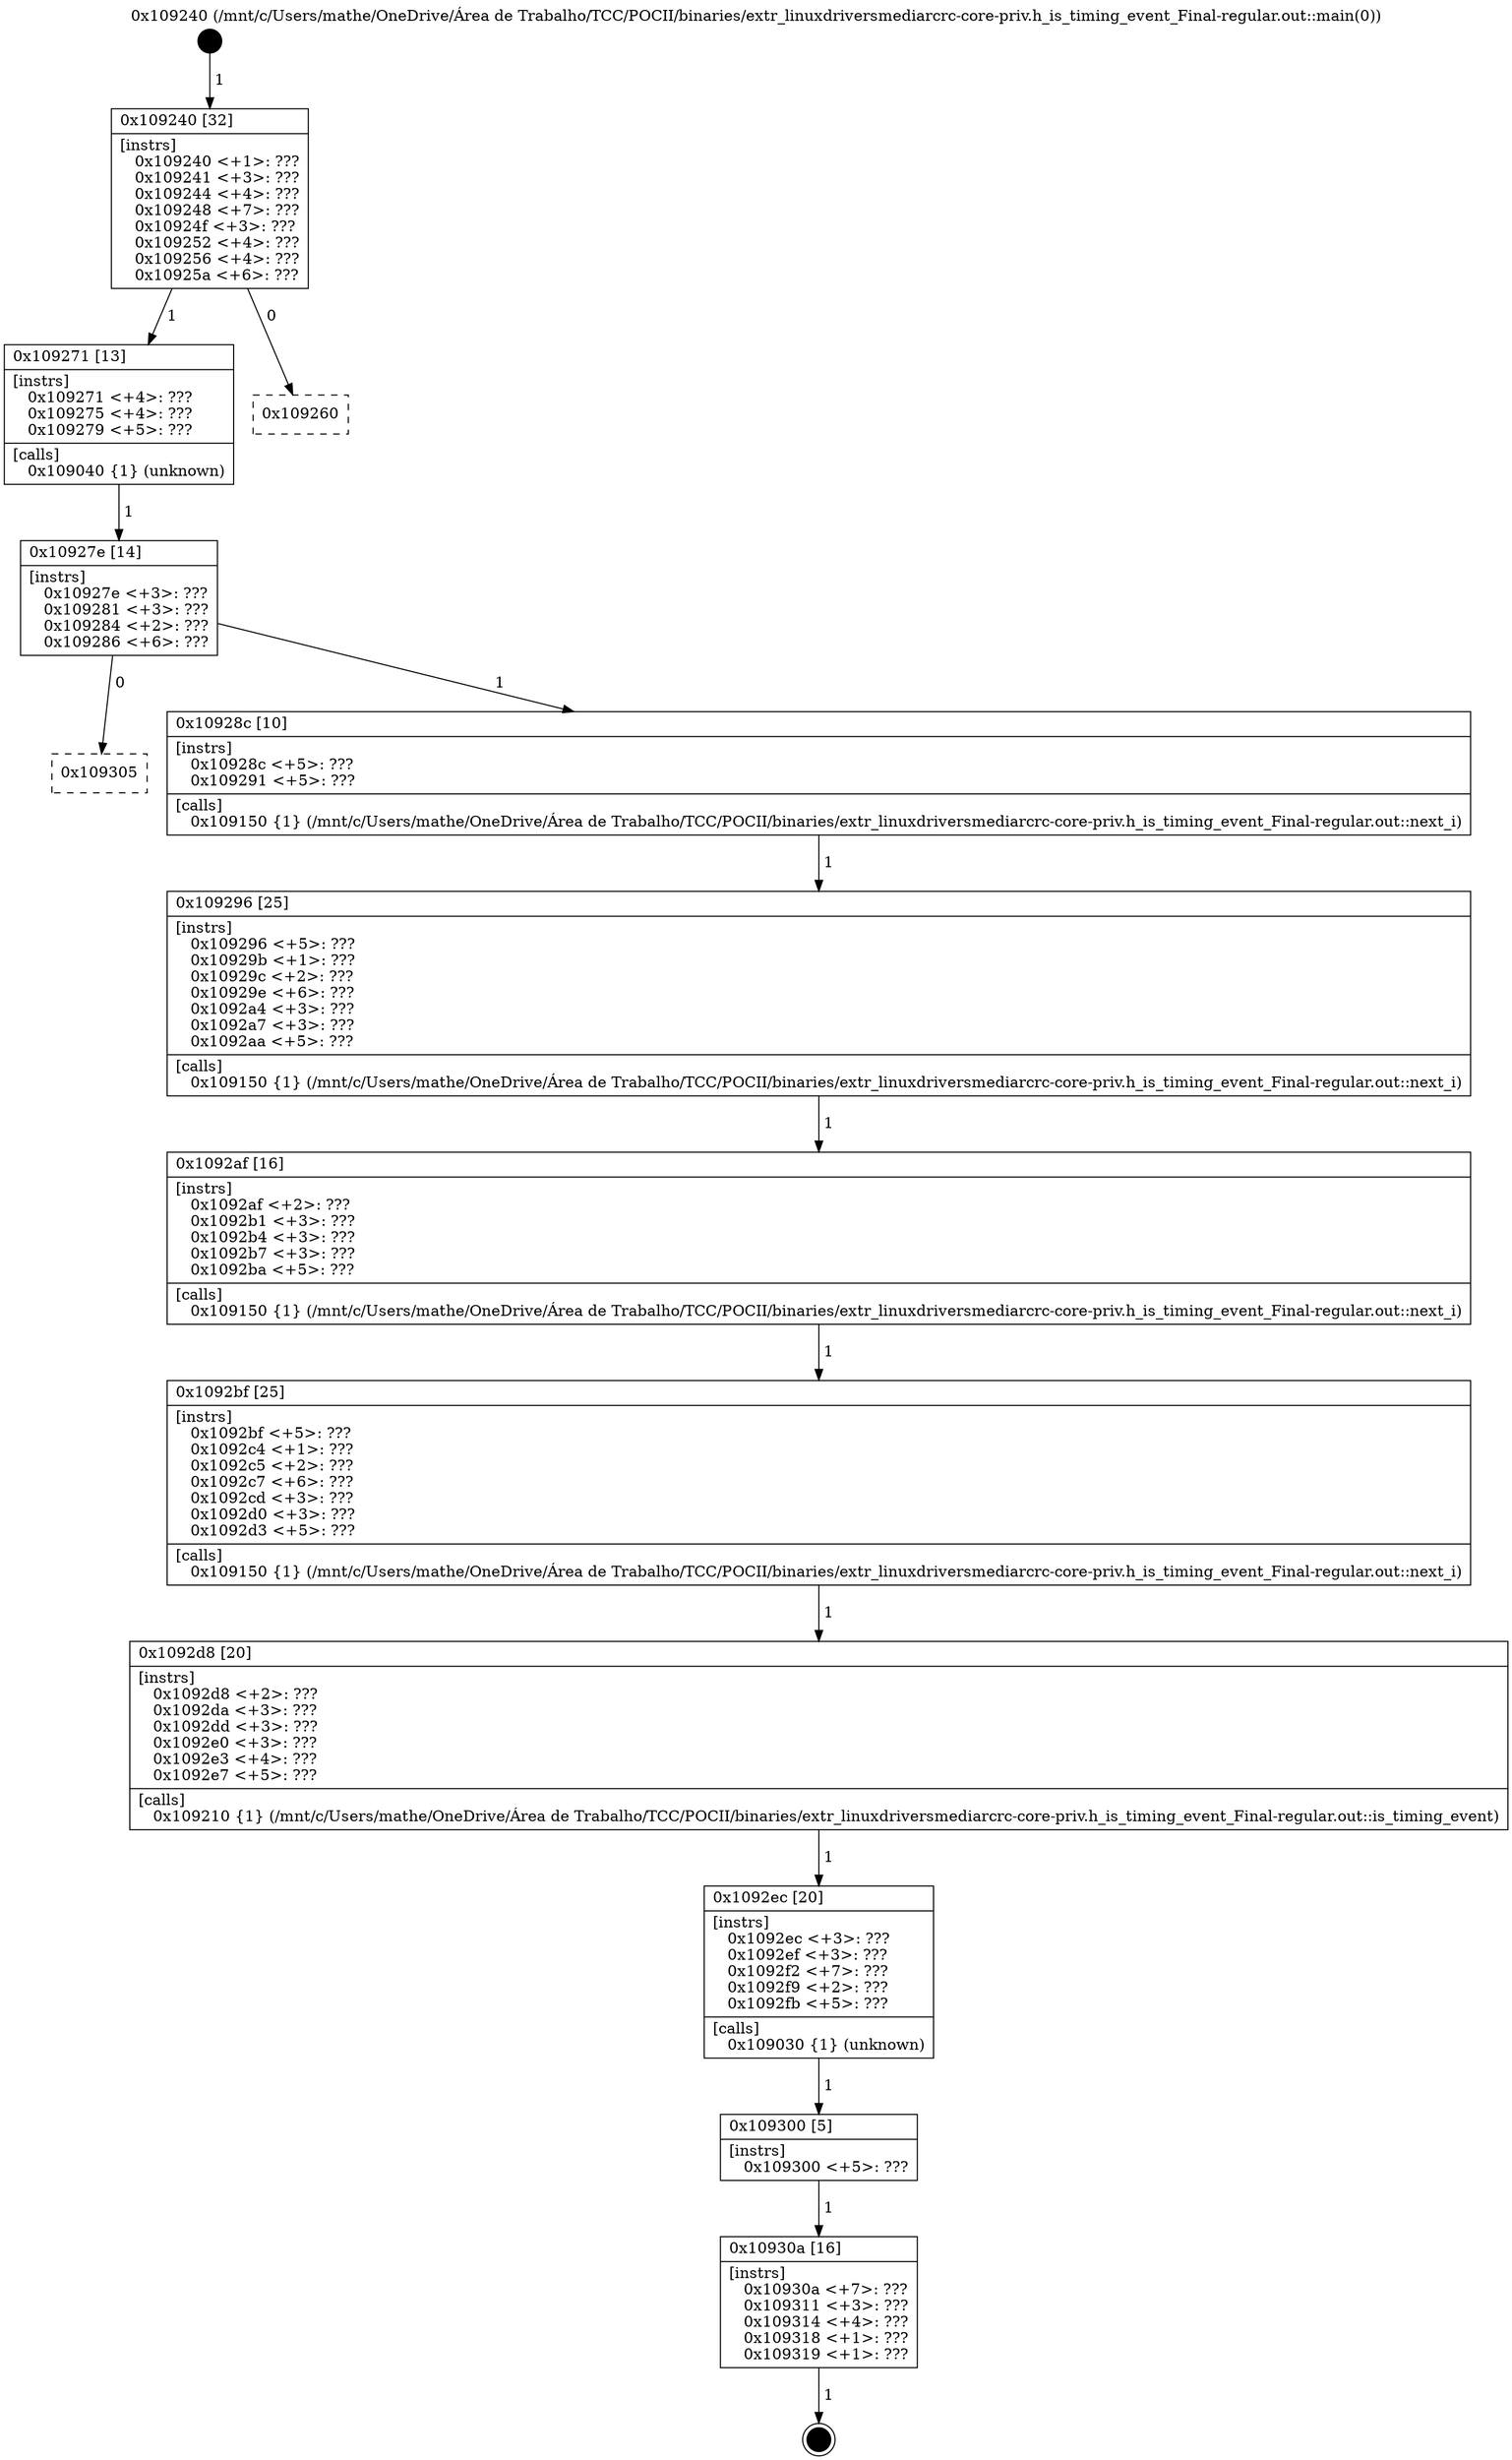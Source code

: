 digraph "0x109240" {
  label = "0x109240 (/mnt/c/Users/mathe/OneDrive/Área de Trabalho/TCC/POCII/binaries/extr_linuxdriversmediarcrc-core-priv.h_is_timing_event_Final-regular.out::main(0))"
  labelloc = "t"
  node[shape=record]

  Entry [label="",width=0.3,height=0.3,shape=circle,fillcolor=black,style=filled]
  "0x109240" [label="{
     0x109240 [32]\l
     | [instrs]\l
     &nbsp;&nbsp;0x109240 \<+1\>: ???\l
     &nbsp;&nbsp;0x109241 \<+3\>: ???\l
     &nbsp;&nbsp;0x109244 \<+4\>: ???\l
     &nbsp;&nbsp;0x109248 \<+7\>: ???\l
     &nbsp;&nbsp;0x10924f \<+3\>: ???\l
     &nbsp;&nbsp;0x109252 \<+4\>: ???\l
     &nbsp;&nbsp;0x109256 \<+4\>: ???\l
     &nbsp;&nbsp;0x10925a \<+6\>: ???\l
  }"]
  "0x109271" [label="{
     0x109271 [13]\l
     | [instrs]\l
     &nbsp;&nbsp;0x109271 \<+4\>: ???\l
     &nbsp;&nbsp;0x109275 \<+4\>: ???\l
     &nbsp;&nbsp;0x109279 \<+5\>: ???\l
     | [calls]\l
     &nbsp;&nbsp;0x109040 \{1\} (unknown)\l
  }"]
  "0x109260" [label="{
     0x109260\l
  }", style=dashed]
  "0x10927e" [label="{
     0x10927e [14]\l
     | [instrs]\l
     &nbsp;&nbsp;0x10927e \<+3\>: ???\l
     &nbsp;&nbsp;0x109281 \<+3\>: ???\l
     &nbsp;&nbsp;0x109284 \<+2\>: ???\l
     &nbsp;&nbsp;0x109286 \<+6\>: ???\l
  }"]
  "0x109305" [label="{
     0x109305\l
  }", style=dashed]
  "0x10928c" [label="{
     0x10928c [10]\l
     | [instrs]\l
     &nbsp;&nbsp;0x10928c \<+5\>: ???\l
     &nbsp;&nbsp;0x109291 \<+5\>: ???\l
     | [calls]\l
     &nbsp;&nbsp;0x109150 \{1\} (/mnt/c/Users/mathe/OneDrive/Área de Trabalho/TCC/POCII/binaries/extr_linuxdriversmediarcrc-core-priv.h_is_timing_event_Final-regular.out::next_i)\l
  }"]
  Exit [label="",width=0.3,height=0.3,shape=circle,fillcolor=black,style=filled,peripheries=2]
  "0x109296" [label="{
     0x109296 [25]\l
     | [instrs]\l
     &nbsp;&nbsp;0x109296 \<+5\>: ???\l
     &nbsp;&nbsp;0x10929b \<+1\>: ???\l
     &nbsp;&nbsp;0x10929c \<+2\>: ???\l
     &nbsp;&nbsp;0x10929e \<+6\>: ???\l
     &nbsp;&nbsp;0x1092a4 \<+3\>: ???\l
     &nbsp;&nbsp;0x1092a7 \<+3\>: ???\l
     &nbsp;&nbsp;0x1092aa \<+5\>: ???\l
     | [calls]\l
     &nbsp;&nbsp;0x109150 \{1\} (/mnt/c/Users/mathe/OneDrive/Área de Trabalho/TCC/POCII/binaries/extr_linuxdriversmediarcrc-core-priv.h_is_timing_event_Final-regular.out::next_i)\l
  }"]
  "0x1092af" [label="{
     0x1092af [16]\l
     | [instrs]\l
     &nbsp;&nbsp;0x1092af \<+2\>: ???\l
     &nbsp;&nbsp;0x1092b1 \<+3\>: ???\l
     &nbsp;&nbsp;0x1092b4 \<+3\>: ???\l
     &nbsp;&nbsp;0x1092b7 \<+3\>: ???\l
     &nbsp;&nbsp;0x1092ba \<+5\>: ???\l
     | [calls]\l
     &nbsp;&nbsp;0x109150 \{1\} (/mnt/c/Users/mathe/OneDrive/Área de Trabalho/TCC/POCII/binaries/extr_linuxdriversmediarcrc-core-priv.h_is_timing_event_Final-regular.out::next_i)\l
  }"]
  "0x1092bf" [label="{
     0x1092bf [25]\l
     | [instrs]\l
     &nbsp;&nbsp;0x1092bf \<+5\>: ???\l
     &nbsp;&nbsp;0x1092c4 \<+1\>: ???\l
     &nbsp;&nbsp;0x1092c5 \<+2\>: ???\l
     &nbsp;&nbsp;0x1092c7 \<+6\>: ???\l
     &nbsp;&nbsp;0x1092cd \<+3\>: ???\l
     &nbsp;&nbsp;0x1092d0 \<+3\>: ???\l
     &nbsp;&nbsp;0x1092d3 \<+5\>: ???\l
     | [calls]\l
     &nbsp;&nbsp;0x109150 \{1\} (/mnt/c/Users/mathe/OneDrive/Área de Trabalho/TCC/POCII/binaries/extr_linuxdriversmediarcrc-core-priv.h_is_timing_event_Final-regular.out::next_i)\l
  }"]
  "0x1092d8" [label="{
     0x1092d8 [20]\l
     | [instrs]\l
     &nbsp;&nbsp;0x1092d8 \<+2\>: ???\l
     &nbsp;&nbsp;0x1092da \<+3\>: ???\l
     &nbsp;&nbsp;0x1092dd \<+3\>: ???\l
     &nbsp;&nbsp;0x1092e0 \<+3\>: ???\l
     &nbsp;&nbsp;0x1092e3 \<+4\>: ???\l
     &nbsp;&nbsp;0x1092e7 \<+5\>: ???\l
     | [calls]\l
     &nbsp;&nbsp;0x109210 \{1\} (/mnt/c/Users/mathe/OneDrive/Área de Trabalho/TCC/POCII/binaries/extr_linuxdriversmediarcrc-core-priv.h_is_timing_event_Final-regular.out::is_timing_event)\l
  }"]
  "0x1092ec" [label="{
     0x1092ec [20]\l
     | [instrs]\l
     &nbsp;&nbsp;0x1092ec \<+3\>: ???\l
     &nbsp;&nbsp;0x1092ef \<+3\>: ???\l
     &nbsp;&nbsp;0x1092f2 \<+7\>: ???\l
     &nbsp;&nbsp;0x1092f9 \<+2\>: ???\l
     &nbsp;&nbsp;0x1092fb \<+5\>: ???\l
     | [calls]\l
     &nbsp;&nbsp;0x109030 \{1\} (unknown)\l
  }"]
  "0x109300" [label="{
     0x109300 [5]\l
     | [instrs]\l
     &nbsp;&nbsp;0x109300 \<+5\>: ???\l
  }"]
  "0x10930a" [label="{
     0x10930a [16]\l
     | [instrs]\l
     &nbsp;&nbsp;0x10930a \<+7\>: ???\l
     &nbsp;&nbsp;0x109311 \<+3\>: ???\l
     &nbsp;&nbsp;0x109314 \<+4\>: ???\l
     &nbsp;&nbsp;0x109318 \<+1\>: ???\l
     &nbsp;&nbsp;0x109319 \<+1\>: ???\l
  }"]
  Entry -> "0x109240" [label=" 1"]
  "0x109240" -> "0x109271" [label=" 1"]
  "0x109240" -> "0x109260" [label=" 0"]
  "0x109271" -> "0x10927e" [label=" 1"]
  "0x10927e" -> "0x109305" [label=" 0"]
  "0x10927e" -> "0x10928c" [label=" 1"]
  "0x10930a" -> Exit [label=" 1"]
  "0x10928c" -> "0x109296" [label=" 1"]
  "0x109296" -> "0x1092af" [label=" 1"]
  "0x1092af" -> "0x1092bf" [label=" 1"]
  "0x1092bf" -> "0x1092d8" [label=" 1"]
  "0x1092d8" -> "0x1092ec" [label=" 1"]
  "0x1092ec" -> "0x109300" [label=" 1"]
  "0x109300" -> "0x10930a" [label=" 1"]
}
